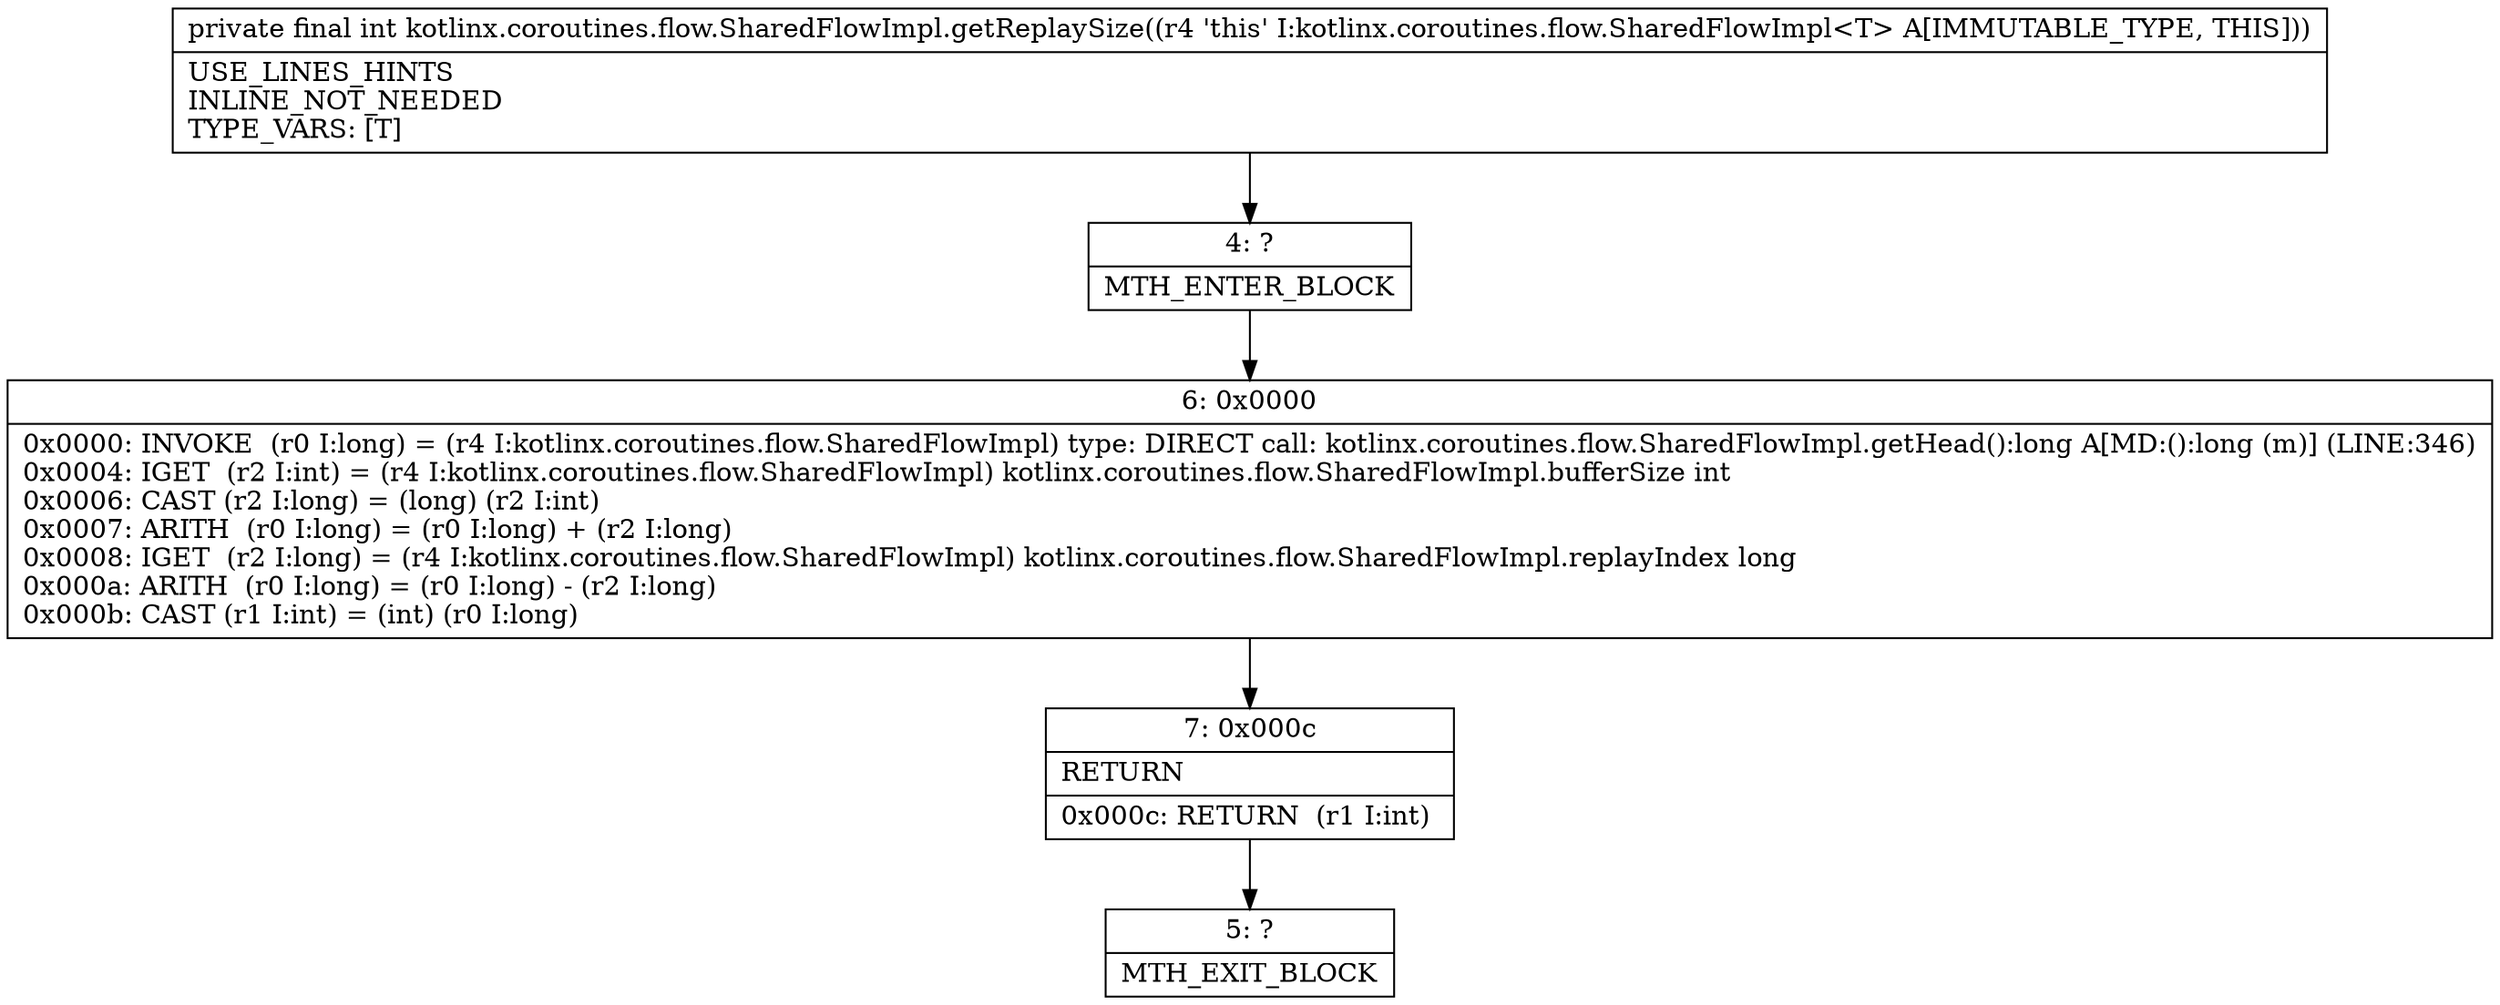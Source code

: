 digraph "CFG forkotlinx.coroutines.flow.SharedFlowImpl.getReplaySize()I" {
Node_4 [shape=record,label="{4\:\ ?|MTH_ENTER_BLOCK\l}"];
Node_6 [shape=record,label="{6\:\ 0x0000|0x0000: INVOKE  (r0 I:long) = (r4 I:kotlinx.coroutines.flow.SharedFlowImpl) type: DIRECT call: kotlinx.coroutines.flow.SharedFlowImpl.getHead():long A[MD:():long (m)] (LINE:346)\l0x0004: IGET  (r2 I:int) = (r4 I:kotlinx.coroutines.flow.SharedFlowImpl) kotlinx.coroutines.flow.SharedFlowImpl.bufferSize int \l0x0006: CAST (r2 I:long) = (long) (r2 I:int) \l0x0007: ARITH  (r0 I:long) = (r0 I:long) + (r2 I:long) \l0x0008: IGET  (r2 I:long) = (r4 I:kotlinx.coroutines.flow.SharedFlowImpl) kotlinx.coroutines.flow.SharedFlowImpl.replayIndex long \l0x000a: ARITH  (r0 I:long) = (r0 I:long) \- (r2 I:long) \l0x000b: CAST (r1 I:int) = (int) (r0 I:long) \l}"];
Node_7 [shape=record,label="{7\:\ 0x000c|RETURN\l|0x000c: RETURN  (r1 I:int) \l}"];
Node_5 [shape=record,label="{5\:\ ?|MTH_EXIT_BLOCK\l}"];
MethodNode[shape=record,label="{private final int kotlinx.coroutines.flow.SharedFlowImpl.getReplaySize((r4 'this' I:kotlinx.coroutines.flow.SharedFlowImpl\<T\> A[IMMUTABLE_TYPE, THIS]))  | USE_LINES_HINTS\lINLINE_NOT_NEEDED\lTYPE_VARS: [T]\l}"];
MethodNode -> Node_4;Node_4 -> Node_6;
Node_6 -> Node_7;
Node_7 -> Node_5;
}

